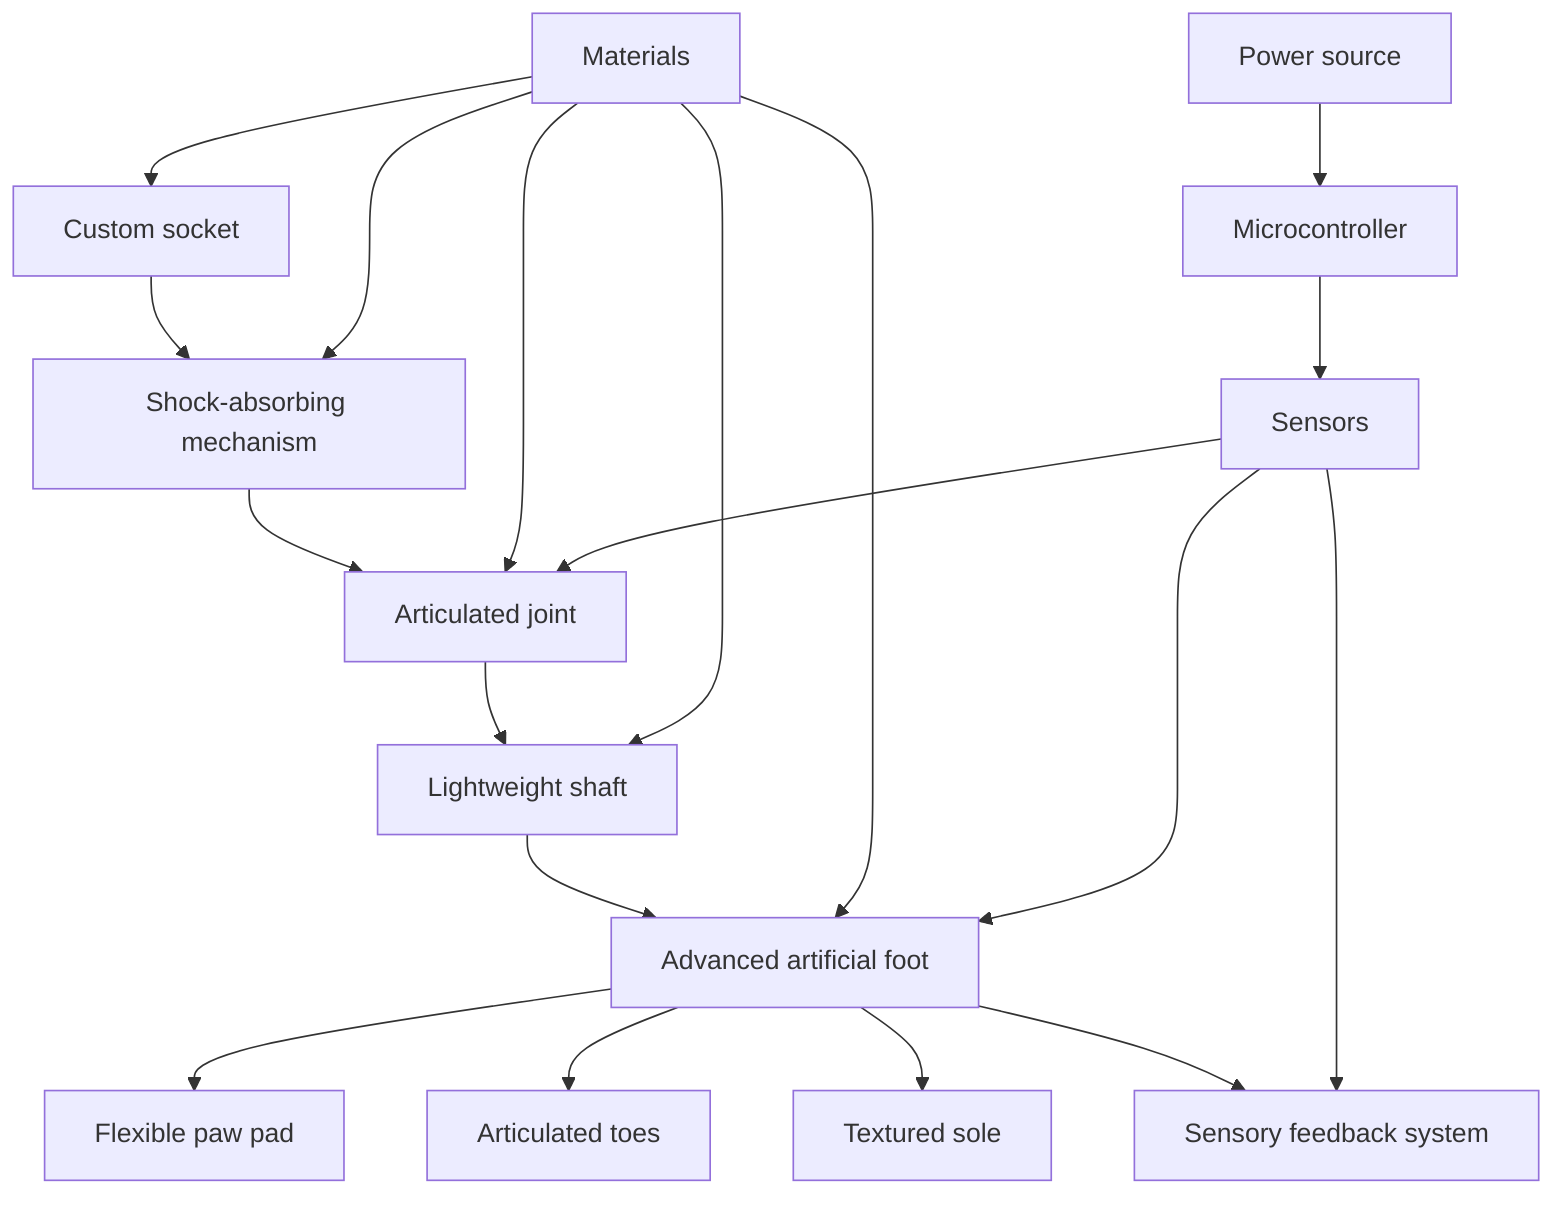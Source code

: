 graph TD
    A[Custom socket] --> B[Shock-absorbing mechanism]
    B --> C[Articulated joint]
    C --> D[Lightweight shaft]
    D --> E[Advanced artificial foot]
    
    E --> F[Flexible paw pad]
    E --> G[Articulated toes]
    E --> H[Textured sole]
    E --> I[Sensory feedback system]
    
    J[Materials] --> A
    J --> B
    J --> C
    J --> D
    J --> E
    
    K[Sensors] --> C
    K --> E
    K --> I
    
    L[Microcontroller] --> K
    
    M[Power source] --> L